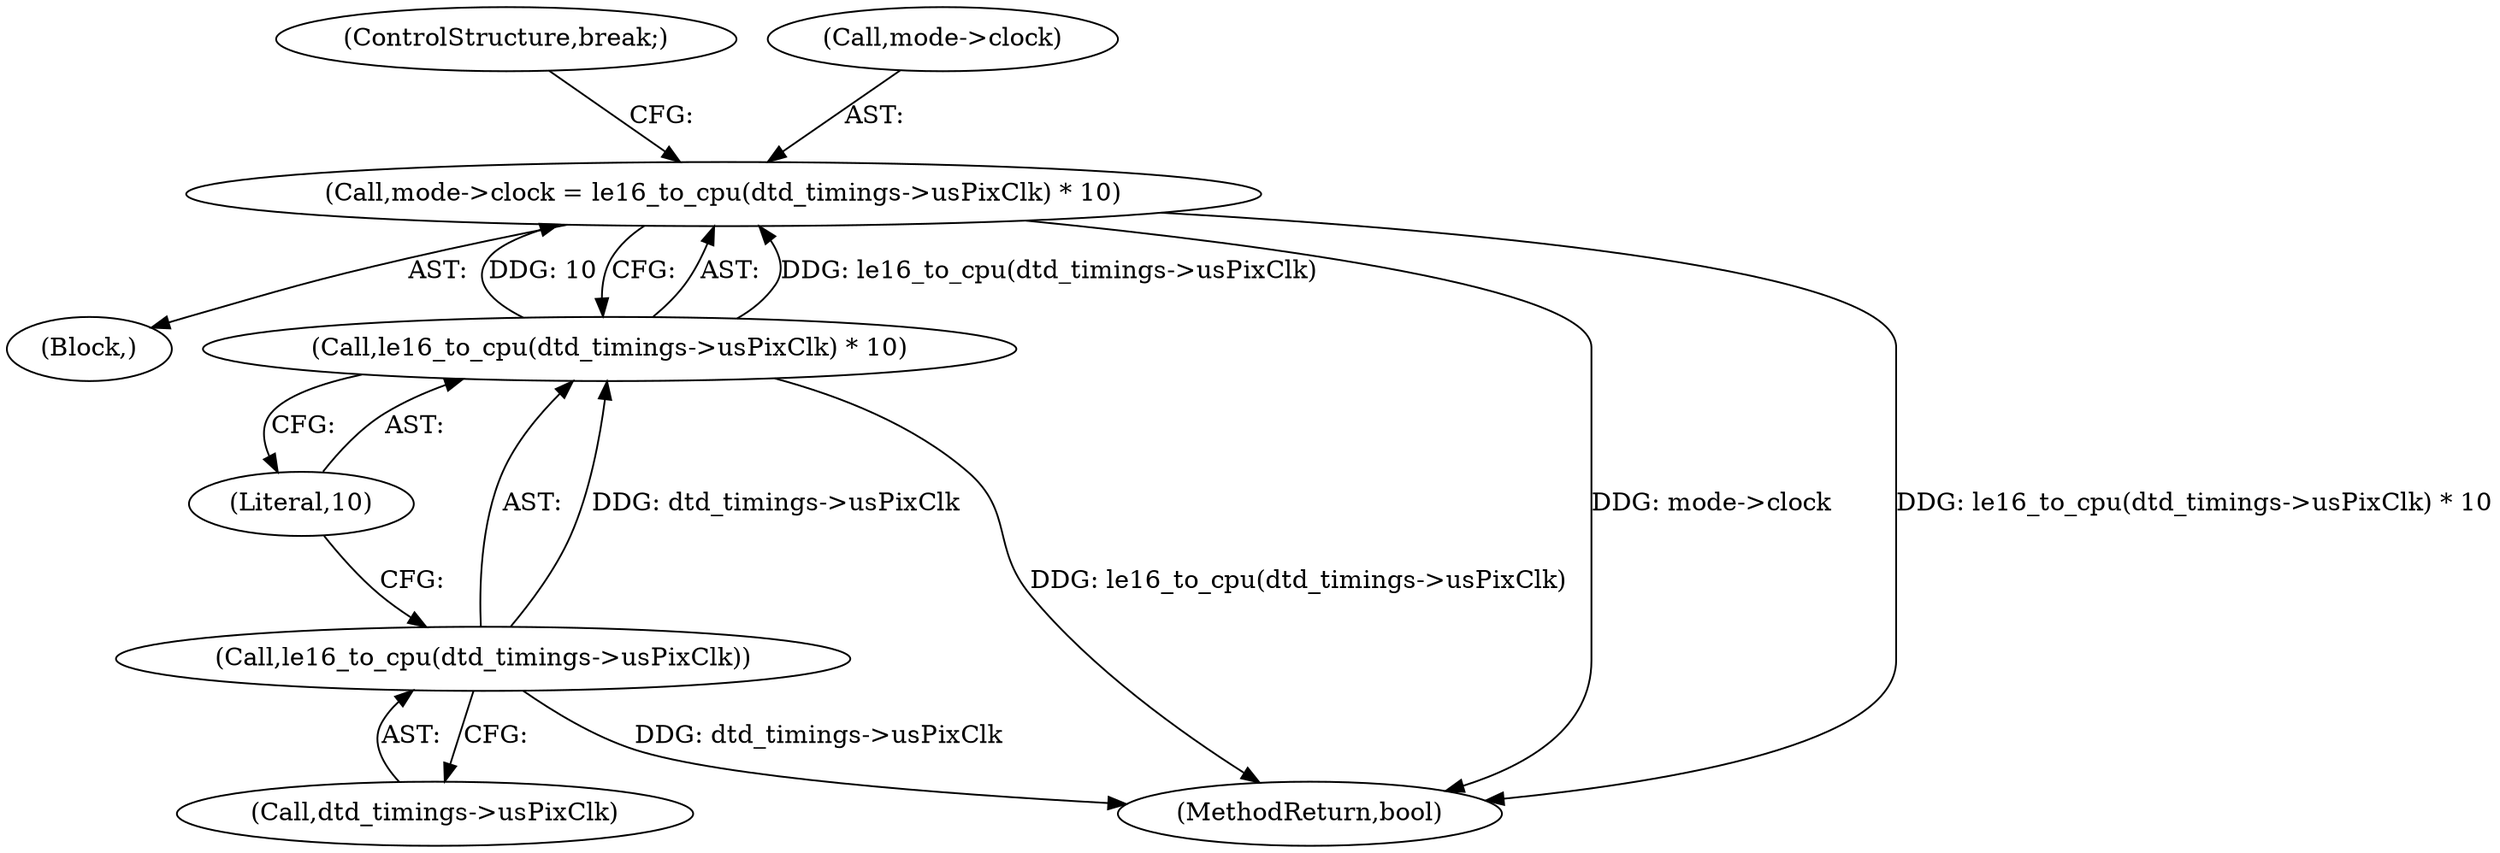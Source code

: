 digraph "0_linux_0031c41be5c529f8329e327b63cde92ba1284842@pointer" {
"1000545" [label="(Call,mode->clock = le16_to_cpu(dtd_timings->usPixClk) * 10)"];
"1000549" [label="(Call,le16_to_cpu(dtd_timings->usPixClk) * 10)"];
"1000550" [label="(Call,le16_to_cpu(dtd_timings->usPixClk))"];
"1000144" [label="(Block,)"];
"1000554" [label="(Literal,10)"];
"1000555" [label="(ControlStructure,break;)"];
"1000549" [label="(Call,le16_to_cpu(dtd_timings->usPixClk) * 10)"];
"1000558" [label="(MethodReturn,bool)"];
"1000551" [label="(Call,dtd_timings->usPixClk)"];
"1000545" [label="(Call,mode->clock = le16_to_cpu(dtd_timings->usPixClk) * 10)"];
"1000550" [label="(Call,le16_to_cpu(dtd_timings->usPixClk))"];
"1000546" [label="(Call,mode->clock)"];
"1000545" -> "1000144"  [label="AST: "];
"1000545" -> "1000549"  [label="CFG: "];
"1000546" -> "1000545"  [label="AST: "];
"1000549" -> "1000545"  [label="AST: "];
"1000555" -> "1000545"  [label="CFG: "];
"1000545" -> "1000558"  [label="DDG: mode->clock"];
"1000545" -> "1000558"  [label="DDG: le16_to_cpu(dtd_timings->usPixClk) * 10"];
"1000549" -> "1000545"  [label="DDG: le16_to_cpu(dtd_timings->usPixClk)"];
"1000549" -> "1000545"  [label="DDG: 10"];
"1000549" -> "1000554"  [label="CFG: "];
"1000550" -> "1000549"  [label="AST: "];
"1000554" -> "1000549"  [label="AST: "];
"1000549" -> "1000558"  [label="DDG: le16_to_cpu(dtd_timings->usPixClk)"];
"1000550" -> "1000549"  [label="DDG: dtd_timings->usPixClk"];
"1000550" -> "1000551"  [label="CFG: "];
"1000551" -> "1000550"  [label="AST: "];
"1000554" -> "1000550"  [label="CFG: "];
"1000550" -> "1000558"  [label="DDG: dtd_timings->usPixClk"];
}
